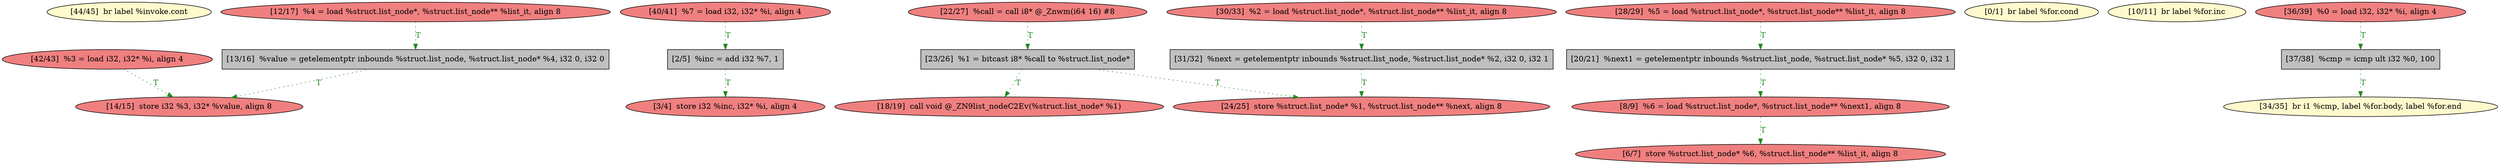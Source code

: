 
digraph G {


node489 [fillcolor=lemonchiffon,label="[44/45]  br label %invoke.cont",shape=ellipse,style=filled ]
node487 [fillcolor=lightcoral,label="[42/43]  %3 = load i32, i32* %i, align 4",shape=ellipse,style=filled ]
node486 [fillcolor=lightcoral,label="[40/41]  %7 = load i32, i32* %i, align 4",shape=ellipse,style=filled ]
node488 [fillcolor=grey,label="[13/16]  %value = getelementptr inbounds %struct.list_node, %struct.list_node* %4, i32 0, i32 0",shape=rectangle,style=filled ]
node485 [fillcolor=lightcoral,label="[24/25]  store %struct.list_node* %1, %struct.list_node** %next, align 8",shape=ellipse,style=filled ]
node484 [fillcolor=grey,label="[23/26]  %1 = bitcast i8* %call to %struct.list_node*",shape=rectangle,style=filled ]
node474 [fillcolor=lightcoral,label="[18/19]  call void @_ZN9list_nodeC2Ev(%struct.list_node* %1)",shape=ellipse,style=filled ]
node471 [fillcolor=lightcoral,label="[8/9]  %6 = load %struct.list_node*, %struct.list_node** %next1, align 8",shape=ellipse,style=filled ]
node473 [fillcolor=lightcoral,label="[12/17]  %4 = load %struct.list_node*, %struct.list_node** %list_it, align 8",shape=ellipse,style=filled ]
node478 [fillcolor=lightcoral,label="[3/4]  store i32 %inc, i32* %i, align 4",shape=ellipse,style=filled ]
node468 [fillcolor=lemonchiffon,label="[0/1]  br label %for.cond",shape=ellipse,style=filled ]
node477 [fillcolor=lightcoral,label="[28/29]  %5 = load %struct.list_node*, %struct.list_node** %list_it, align 8",shape=ellipse,style=filled ]
node472 [fillcolor=lemonchiffon,label="[10/11]  br label %for.inc",shape=ellipse,style=filled ]
node469 [fillcolor=grey,label="[2/5]  %inc = add i32 %7, 1",shape=rectangle,style=filled ]
node475 [fillcolor=grey,label="[20/21]  %next1 = getelementptr inbounds %struct.list_node, %struct.list_node* %5, i32 0, i32 1",shape=rectangle,style=filled ]
node476 [fillcolor=lightcoral,label="[22/27]  %call = call i8* @_Znwm(i64 16) #8",shape=ellipse,style=filled ]
node483 [fillcolor=grey,label="[31/32]  %next = getelementptr inbounds %struct.list_node, %struct.list_node* %2, i32 0, i32 1",shape=rectangle,style=filled ]
node490 [fillcolor=lightcoral,label="[14/15]  store i32 %3, i32* %value, align 8",shape=ellipse,style=filled ]
node479 [fillcolor=lightcoral,label="[30/33]  %2 = load %struct.list_node*, %struct.list_node** %list_it, align 8",shape=ellipse,style=filled ]
node470 [fillcolor=lightcoral,label="[6/7]  store %struct.list_node* %6, %struct.list_node** %list_it, align 8",shape=ellipse,style=filled ]
node480 [fillcolor=lemonchiffon,label="[34/35]  br i1 %cmp, label %for.body, label %for.end",shape=ellipse,style=filled ]
node481 [fillcolor=lightcoral,label="[36/39]  %0 = load i32, i32* %i, align 4",shape=ellipse,style=filled ]
node482 [fillcolor=grey,label="[37/38]  %cmp = icmp ult i32 %0, 100",shape=rectangle,style=filled ]

node477->node475 [style=dotted,color=forestgreen,label="T",fontcolor=forestgreen ]
node473->node488 [style=dotted,color=forestgreen,label="T",fontcolor=forestgreen ]
node476->node484 [style=dotted,color=forestgreen,label="T",fontcolor=forestgreen ]
node482->node480 [style=dotted,color=forestgreen,label="T",fontcolor=forestgreen ]
node471->node470 [style=dotted,color=forestgreen,label="T",fontcolor=forestgreen ]
node479->node483 [style=dotted,color=forestgreen,label="T",fontcolor=forestgreen ]
node469->node478 [style=dotted,color=forestgreen,label="T",fontcolor=forestgreen ]
node484->node474 [style=dotted,color=forestgreen,label="T",fontcolor=forestgreen ]
node487->node490 [style=dotted,color=forestgreen,label="T",fontcolor=forestgreen ]
node486->node469 [style=dotted,color=forestgreen,label="T",fontcolor=forestgreen ]
node484->node485 [style=dotted,color=forestgreen,label="T",fontcolor=forestgreen ]
node475->node471 [style=dotted,color=forestgreen,label="T",fontcolor=forestgreen ]
node483->node485 [style=dotted,color=forestgreen,label="T",fontcolor=forestgreen ]
node488->node490 [style=dotted,color=forestgreen,label="T",fontcolor=forestgreen ]
node481->node482 [style=dotted,color=forestgreen,label="T",fontcolor=forestgreen ]


}
